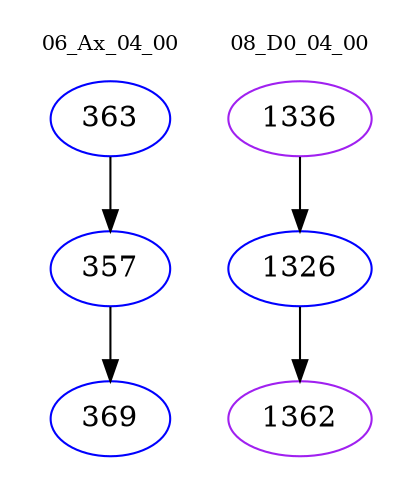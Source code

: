 digraph{
subgraph cluster_0 {
color = white
label = "06_Ax_04_00";
fontsize=10;
T0_363 [label="363", color="blue"]
T0_363 -> T0_357 [color="black"]
T0_357 [label="357", color="blue"]
T0_357 -> T0_369 [color="black"]
T0_369 [label="369", color="blue"]
}
subgraph cluster_1 {
color = white
label = "08_D0_04_00";
fontsize=10;
T1_1336 [label="1336", color="purple"]
T1_1336 -> T1_1326 [color="black"]
T1_1326 [label="1326", color="blue"]
T1_1326 -> T1_1362 [color="black"]
T1_1362 [label="1362", color="purple"]
}
}
